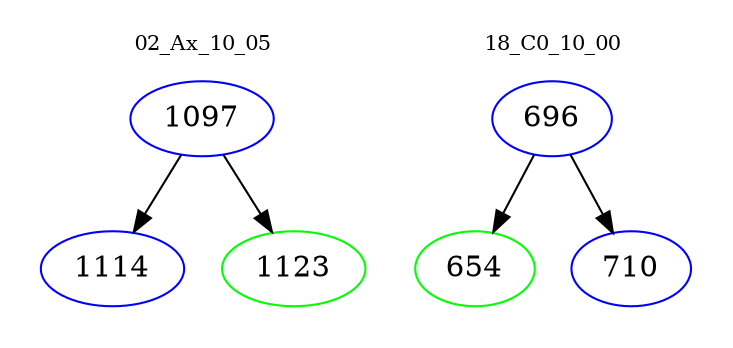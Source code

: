 digraph{
subgraph cluster_0 {
color = white
label = "02_Ax_10_05";
fontsize=10;
T0_1097 [label="1097", color="blue"]
T0_1097 -> T0_1114 [color="black"]
T0_1114 [label="1114", color="blue"]
T0_1097 -> T0_1123 [color="black"]
T0_1123 [label="1123", color="green"]
}
subgraph cluster_1 {
color = white
label = "18_C0_10_00";
fontsize=10;
T1_696 [label="696", color="blue"]
T1_696 -> T1_654 [color="black"]
T1_654 [label="654", color="green"]
T1_696 -> T1_710 [color="black"]
T1_710 [label="710", color="blue"]
}
}
